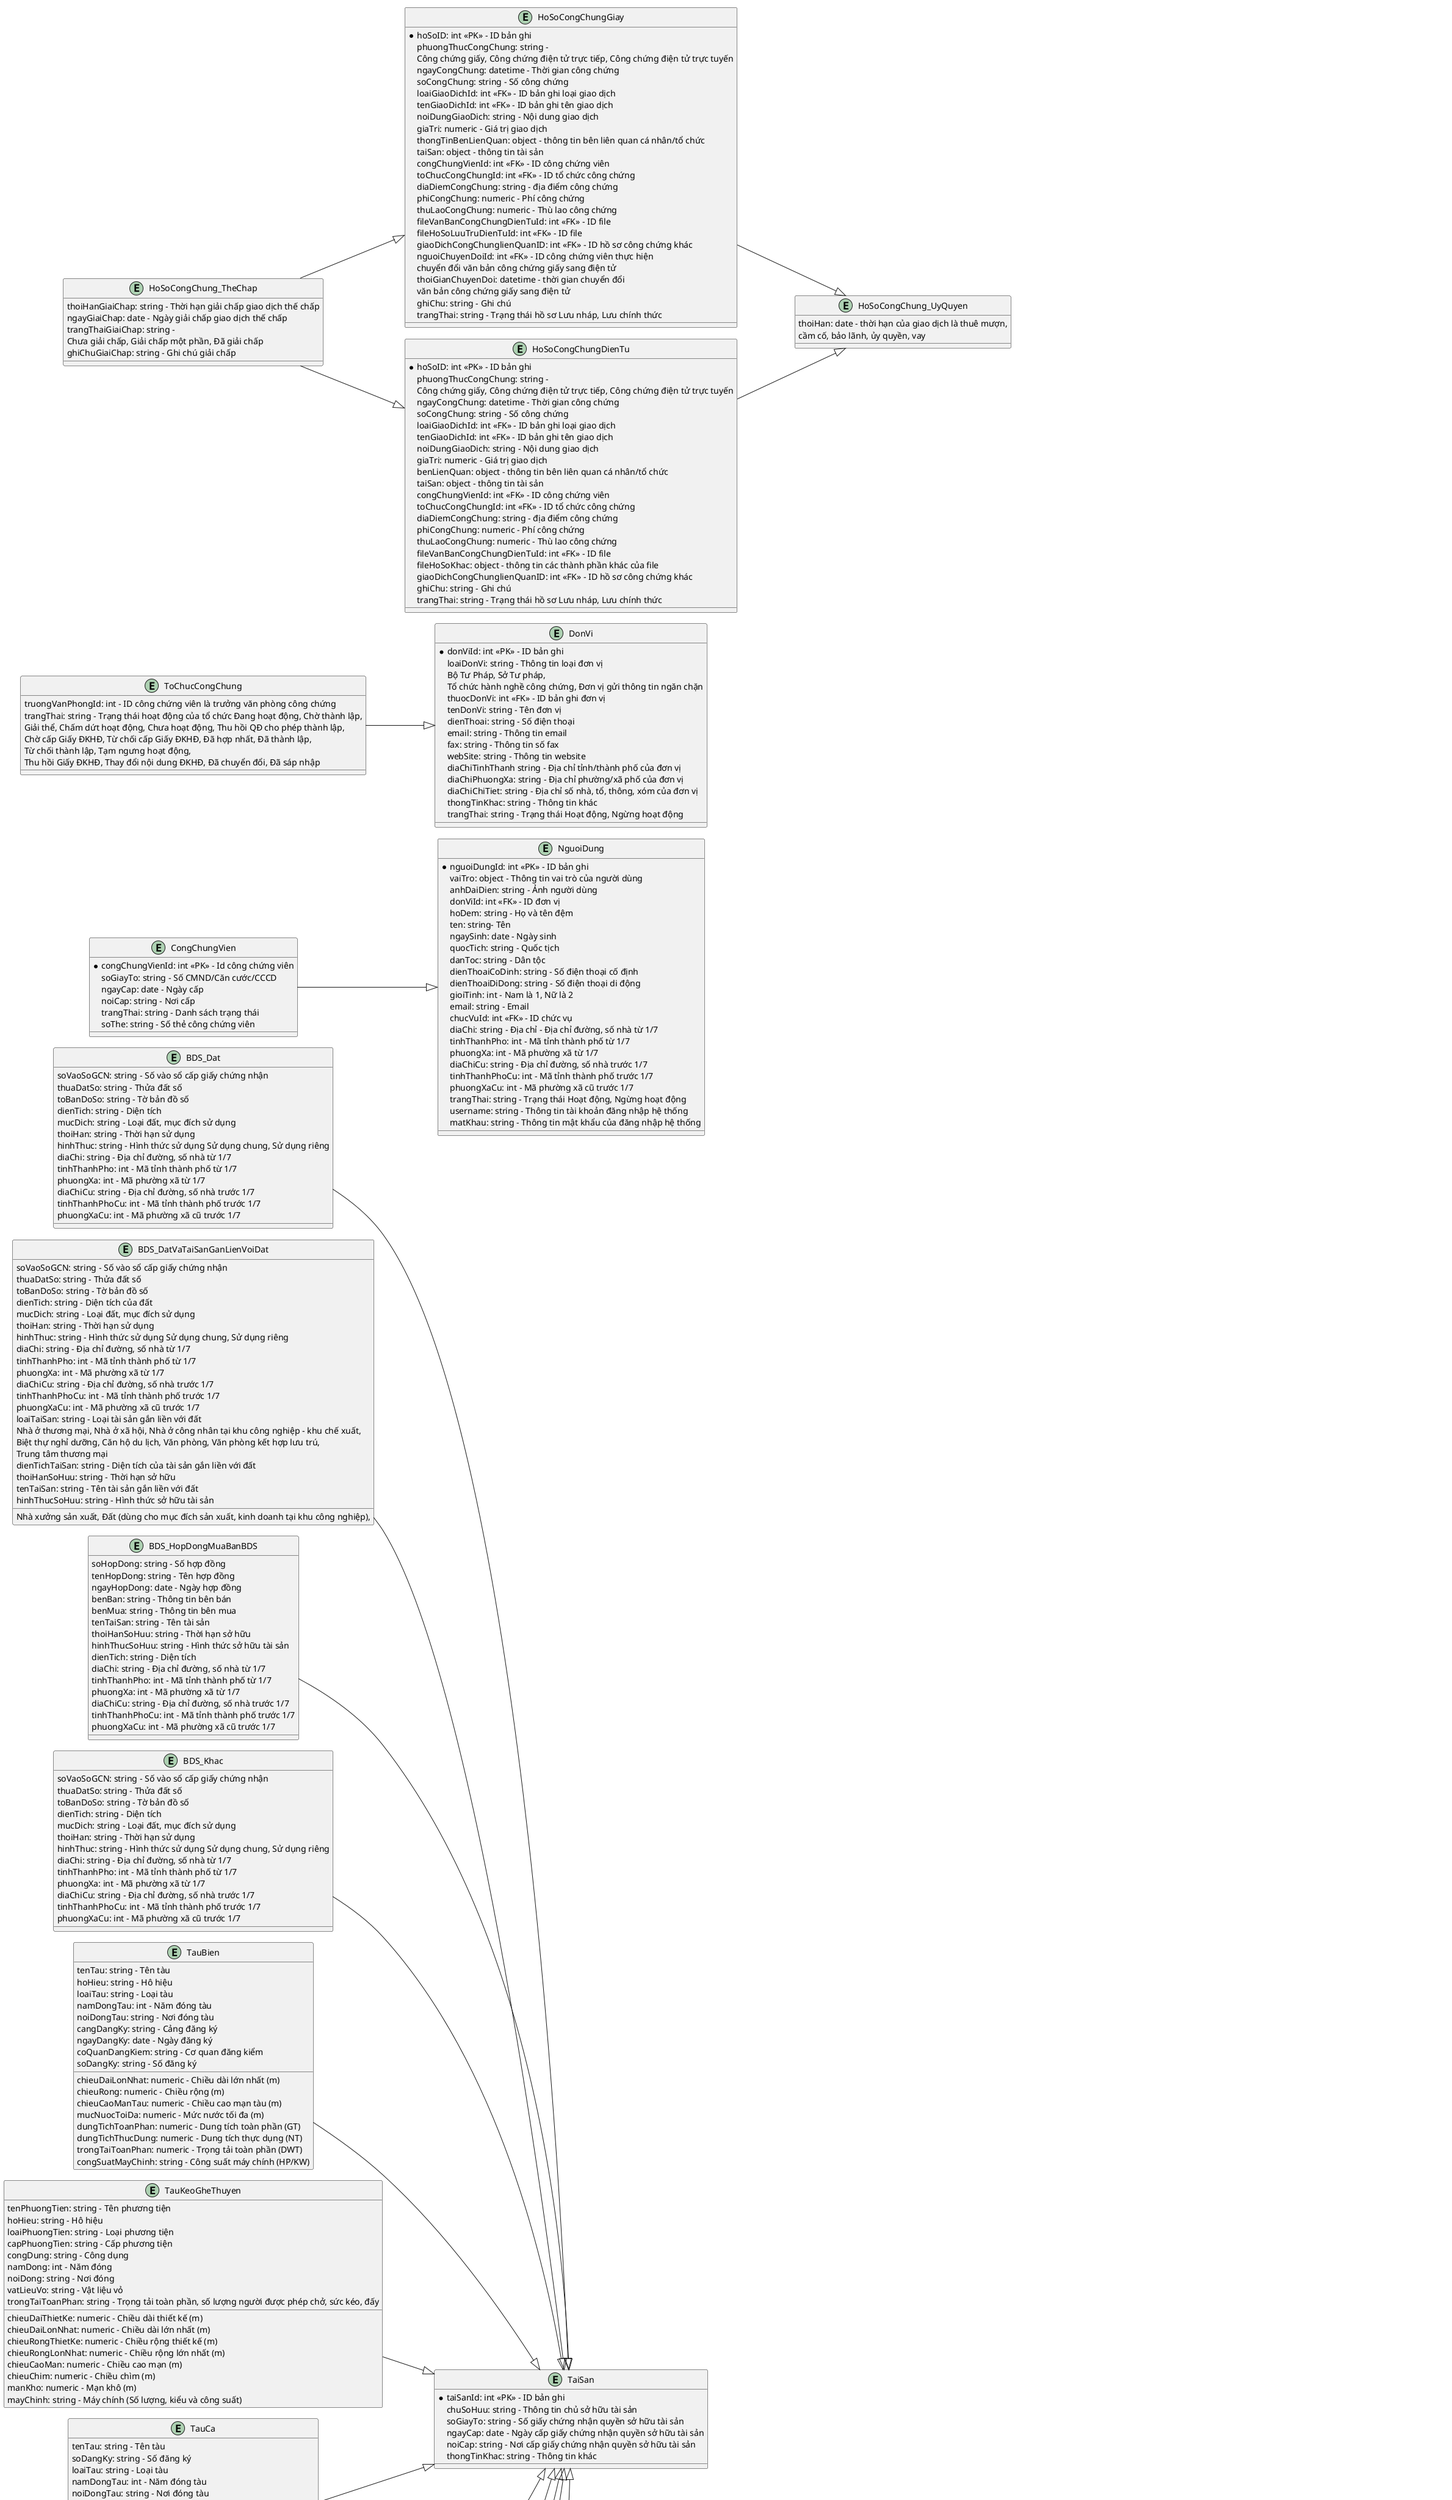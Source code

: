 @startuml ldm
!pragma layout smetana
left to right direction

entity HoSoCongChung
entity YeuCauMoHoSo
entity YeuCauChuyenQuyenSoHuuHoSo
entity YeuCauKhoiPhucDuLieu
entity TaiSan
entity CaNhan
entity ToChuc
entity BenLienQuan
entity ThongTinNganChan
entity ThongTinGiaiToa
entity CongChungVien
entity ChungChiHanhNghe
entity ChuKySo
entity ToChucCongChung
entity DonVi
entity NguoiDung
entity VaiTro
entity QuyenChucNang
entity ThongBao
entity HuongDanSuDung
entity CauHoi
entity File


entity HoSoCongChungGiay {
    *hoSoID: int <<PK>> - ID bản ghi
    phuongThucCongChung: string - 
    Công chứng giấy, Công chứng điện tử trực tiếp, Công chứng điện tử trực tuyến
    ngayCongChung: datetime - Thời gian công chứng
    soCongChung: string - Số công chứng
    loaiGiaoDichId: int <<FK>> - ID bản ghi loại giao dịch
    tenGiaoDichId: int <<FK>> - ID bản ghi tên giao dịch
    noiDungGiaoDich: string - Nội dung giao dịch
    giaTri: numeric - Giá trị giao dịch
    thongTinBenLienQuan: object - thông tin bên liên quan cá nhân/tổ chức
    taiSan: object - thông tin tài sản
    congChungVienId: int <<FK>> - ID công chứng viên
    toChucCongChungId: int <<FK>> - ID tổ chức công chứng
    diaDiemCongChung: string - địa điểm công chứng
    phiCongChung: numeric - Phí công chứng
    thuLaoCongChung: numeric - Thù lao công chứng
    fileVanBanCongChungDienTuId: int <<FK>> - ID file
    fileHoSoLuuTruDienTuId: int <<FK>> - ID file
    giaoDichCongChunglienQuanID: int <<FK>> - ID hồ sơ công chứng khác 
    nguoiChuyenDoiId: int <<FK>> - ID công chứng viên thực hiện
    chuyển đổi văn bản công chứng giấy sang điện tử
    thoiGianChuyenDoi: datetime - thời gian chuyển đổi
    văn bản công chứng giấy sang điện tử
    ghiChu: string - Ghi chú
    trangThai: string - Trạng thái hồ sơ Lưu nháp, Lưu chính thức
}

entity HoSoCongChungDienTu {
    *hoSoID: int <<PK>> - ID bản ghi
    phuongThucCongChung: string - 
    Công chứng giấy, Công chứng điện tử trực tiếp, Công chứng điện tử trực tuyến
    ngayCongChung: datetime - Thời gian công chứng
    soCongChung: string - Số công chứng
    loaiGiaoDichId: int <<FK>> - ID bản ghi loại giao dịch
    tenGiaoDichId: int <<FK>> - ID bản ghi tên giao dịch
    noiDungGiaoDich: string - Nội dung giao dịch
    giaTri: numeric - Giá trị giao dịch
    benLienQuan: object - thông tin bên liên quan cá nhân/tổ chức
    taiSan: object - thông tin tài sản
    congChungVienId: int <<FK>> - ID công chứng viên
    toChucCongChungId: int <<FK>> - ID tổ chức công chứng
    diaDiemCongChung: string - địa điểm công chứng
    phiCongChung: numeric - Phí công chứng
    thuLaoCongChung: numeric - Thù lao công chứng
    fileVanBanCongChungDienTuId: int <<FK>> - ID file
    fileHoSoKhac: object - thông tin các thành phần khác của file
    giaoDichCongChunglienQuanID: int <<FK>> - ID hồ sơ công chứng khác 
    ghiChu: string - Ghi chú
    trangThai: string - Trạng thái hồ sơ Lưu nháp, Lưu chính thức
}

entity HoSoCongChung_TheChap
{
    thoiHanGiaiChap: string - Thời hạn giải chấp giao dịch thế chấp
    ngayGiaiChap: date - Ngày giải chấp giao dịch thế chấp
    trangThaiGiaiChap: string - 
    Chưa giải chấp, Giải chấp một phần, Đã giải chấp
    ghiChuGiaiChap: string - Ghi chú giải chấp
}

entity HoSoCongChung_UyQuyen
{
    thoiHan: date - thời hạn của giao dịch là thuê mượn,
    cầm cố, bảo lãnh, ủy quyền, vay
}

entity TaiSan
{
    *taiSanId: int <<PK>> - ID bản ghi
    chuSoHuu: string - Thông tin chủ sở hữu tài sản
    soGiayTo: string - Số giấy chứng nhận quyền sở hữu tài sản
    ngayCap: date - Ngày cấp giấy chứng nhận quyền sở hữu tài sản
    noiCap: string - Nơi cấp giấy chứng nhận quyền sở hữu tài sản
    thongTinKhac: string - Thông tin khác
}
entity BDS_Dat{
    soVaoSoGCN: string - Số vào sổ cấp giấy chứng nhận
    thuaDatSo: string - Thửa đất số
    toBanDoSo: string - Tờ bản đồ số
    dienTich: string - Diện tích
    mucDich: string - Loại đất, mục đích sử dụng
    thoiHan: string - Thời hạn sử dụng
    hinhThuc: string - Hình thức sử dụng Sử dụng chung, Sử dụng riêng
    diaChi: string - Địa chỉ đường, số nhà từ 1/7
    tinhThanhPho: int - Mã tỉnh thành phố từ 1/7
    phuongXa: int - Mã phường xã từ 1/7
    diaChiCu: string - Địa chỉ đường, số nhà trước 1/7
    tinhThanhPhoCu: int - Mã tỉnh thành phố trước 1/7
    phuongXaCu: int - Mã phường xã cũ trước 1/7
}
entity BDS_DatVaTaiSanGanLienVoiDat{
    soVaoSoGCN: string - Số vào sổ cấp giấy chứng nhận
    thuaDatSo: string - Thửa đất số
    toBanDoSo: string - Tờ bản đồ số
    dienTich: string - Diện tích của đất
    mucDich: string - Loại đất, mục đích sử dụng
    thoiHan: string - Thời hạn sử dụng
    hinhThuc: string - Hình thức sử dụng Sử dụng chung, Sử dụng riêng
    diaChi: string - Địa chỉ đường, số nhà từ 1/7
    tinhThanhPho: int - Mã tỉnh thành phố từ 1/7
    phuongXa: int - Mã phường xã từ 1/7
    diaChiCu: string - Địa chỉ đường, số nhà trước 1/7
    tinhThanhPhoCu: int - Mã tỉnh thành phố trước 1/7
    phuongXaCu: int - Mã phường xã cũ trước 1/7
    loaiTaiSan: string - Loại tài sản gắn liền với đất
    Nhà xưởng sản xuất, Đất (dùng cho mục đích sản xuất, kinh doanh tại khu công nghiệp),
    Nhà ở thương mại, Nhà ở xã hội, Nhà ở công nhân tại khu công nghiệp - khu chế xuất,
    Biệt thự nghỉ dưỡng, Căn hộ du lịch, Văn phòng, Văn phòng kết hợp lưu trú,
    Trung tâm thương mại
    dienTichTaiSan: string - Diện tích của tài sản gắn liền với đất
    thoiHanSoHuu: string - Thời hạn sở hữu
    tenTaiSan: string - Tên tài sản gắn liền với đất
    hinhThucSoHuu: string - Hình thức sở hữu tài sản
}
entity BDS_HopDongMuaBanBDS{
    soHopDong: string - Số hợp đồng
    tenHopDong: string - Tên hợp đồng
    ngayHopDong: date - Ngày hợp đồng
    benBan: string - Thông tin bên bán
    benMua: string - Thông tin bên mua
    tenTaiSan: string - Tên tài sản
    thoiHanSoHuu: string - Thời hạn sở hữu
    hinhThucSoHuu: string - Hình thức sở hữu tài sản
    dienTich: string - Diện tích
    diaChi: string - Địa chỉ đường, số nhà từ 1/7
    tinhThanhPho: int - Mã tỉnh thành phố từ 1/7
    phuongXa: int - Mã phường xã từ 1/7
    diaChiCu: string - Địa chỉ đường, số nhà trước 1/7
    tinhThanhPhoCu: int - Mã tỉnh thành phố trước 1/7
    phuongXaCu: int - Mã phường xã cũ trước 1/7
}
entity BDS_Khac{
    soVaoSoGCN: string - Số vào sổ cấp giấy chứng nhận
    thuaDatSo: string - Thửa đất số
    toBanDoSo: string - Tờ bản đồ số
    dienTich: string - Diện tích
    mucDich: string - Loại đất, mục đích sử dụng
    thoiHan: string - Thời hạn sử dụng
    hinhThuc: string - Hình thức sử dụng Sử dụng chung, Sử dụng riêng
    diaChi: string - Địa chỉ đường, số nhà từ 1/7
    tinhThanhPho: int - Mã tỉnh thành phố từ 1/7
    phuongXa: int - Mã phường xã từ 1/7
    diaChiCu: string - Địa chỉ đường, số nhà trước 1/7
    tinhThanhPhoCu: int - Mã tỉnh thành phố trước 1/7
    phuongXaCu: int - Mã phường xã cũ trước 1/7
}
entity TauBien{
    tenTau: string - Tên tàu
    hoHieu: string - Hô hiệu
    loaiTau: string - Loại tàu
    namDongTau: int - Năm đóng tàu
    noiDongTau: string - Nơi đóng tàu
    chieuDaiLonNhat: numeric - Chiều dài lớn nhất (m)
    chieuRong: numeric - Chiều rộng (m)
    chieuCaoManTau: numeric - Chiều cao mạn tàu (m)
    mucNuocToiDa: numeric - Mức nước tối đa (m)
    dungTichToanPhan: numeric - Dung tích toàn phần (GT)
    dungTichThucDung: numeric - Dung tích thực dụng (NT)
    trongTaiToanPhan: numeric - Trọng tải toàn phần (DWT)
    congSuatMayChinh: string - Công suất máy chính (HP/KW)
    cangDangKy: string - Cảng đăng ký
    ngayDangKy: date - Ngày đăng ký
    coQuanDangKiem: string - Cơ quan đăng kiểm
    soDangKy: string - Số đăng ký
}
entity TauKeoGheThuyen{
    tenPhuongTien: string - Tên phương tiện
    hoHieu: string - Hô hiệu
    loaiPhuongTien: string - Loại phương tiện
    capPhuongTien: string - Cấp phương tiện
    congDung: string - Công dụng
    namDong: int - Năm đóng
    noiDong: string - Nơi đóng
    chieuDaiThietKe: numeric - Chiều dài thiết kế (m)
    chieuDaiLonNhat: numeric - Chiều dài lớn nhất (m)
    chieuRongThietKe: numeric - Chiều rộng thiết kế (m)
    chieuRongLonNhat: numeric - Chiều rộng lớn nhất (m)
    chieuCaoMan: numeric - Chiều cao mạn (m)
    chieuChim: numeric - Chiều chìm (m)
    manKho: numeric - Mạn khô (m)
    vatLieuVo: string - Vật liệu vỏ
    mayChinh: string - Máy chính (Số lượng, kiểu và công suất)
    trongTaiToanPhan: string - Trọng tải toàn phần, số lượng người được phép chở, sức kéo, đấy
}
entity TauCa{
    tenTau: string - Tên tàu
    soDangKy: string - Số đăng ký
    loaiTau: string - Loại tàu
    congDung: string - Công dụng (nghề)
    namDongTau: int - Năm đóng tàu
    noiDongTau: string - Nơi đóng tàu
    chieuDaiThietKe: numeric - Chiều dài thiết kế(m)
    chieuDaiLonNhat: numeric - Chiều dài lớn nhất (m)
    chieuRongThietKe: numeric - Chiều rộng thiết kế (m)
    chieuRongLonNhat: numeric - Chiều rộng lớn nhất Bmax (m)
    chieuCaoMan: numeric - Chiều cao mạn D (m)
    chieuChim: numeric - Chiều chìm d (m)
    manKho: numeric - Mạn khô f (m)
    tongDungTich: numeric - Tổng dung tích
    vatLieuVo: string - Vật liệu vỏ
    sucChoToiDa: numeric - Sức chở tối đa (tấn)
    tocDoTuDo: numeric - Tốc độ tự do (hải lý/h)
    cangDangKy: string - Cảng đăng ký
    coQuanDangKiem: string - Cơ quan đăng kiểm
}
entity TauBay{
    soHieuDangKy: string - Số hiệu đăng ký
    loaiTauBay: string - Loại tàu bay
    kieuLoaiTauBay: string - Kiểu loại tàu bay
    nhaSanXuat: string - Nhà sản xuất
    quocGiaSanXuat: string - Quốc gia sản xuất
    namXuatXuong: int - Năm xuất xưởng
    soXuatXuong: string - Số xuất xưởng
    kieuLoaiDongCo: string - Kiểu loại động cơ
}
entity SoTietKiem{
    tenTaiSan: string - Tên tài sản
    soDuTienGui: numeric - Số dư tiền gửi
    kyHan: string - Kỳ hạn
    loaiTien: string - Loại tiền VND, USD, EUR
}
entity CoPhieu{
    maSoCoPhieu: string - Mã số cổ phiếu
    soLuong: int - Số lượng
    loaiCoPhieu: string - Loại cổ phiếu
    menhGia: numeric - Mệnh giá/ cổ phiếu (VNĐ)
    tongMenhGia: numeric - Tổng mệnh giá
    diaChiTinhThanh: int - Địa chỉ tỉnh/thành công ty phát hành CP
    diaChiPhuongXa: int - Địa chỉ phường/xã công ty phát hành CP
    diaChiChiTiet: string - Địa chỉ đường, số nhà công ty phát hành CP
}
entity TraiPhieu{
    tenTraiPhieu: string - Tên trái phiếu
    soLuong: numeric - Số lượng
    menhGia: numeric - Mệnh giá/ trái phiếu
    tongMenhGia: numeric - Tổng mệnh giá
    kyHan: string - Kỳ hạn
    loaiTraiPhieu: string - Loại trái phiếu
}
entity TaiSanKhac{
    tenTaiSan: string - Tên tài sản
    thongTinTaiSan: string - Thông tin tài sản
}



entity CaNhan
{
    *caNhanId: int <<PK>> - ID cá nhân
    hoTen: string - Họ tên cá nhân
    ngaySinh: date - Ngày sinh
    soGiayToNhanThan: string - Số CMND/CCCD/Hộ chiếu
    ngayCap: date - Ngày cấp
    noiCap: string - Nơi cấp
    diaChi: string - Địa chỉ đường, số nhà từ 1/7
    tinhThanhPho: int - Mã tỉnh thành phố từ 1/7
    phuongXa: int - Mã phường xã từ 1/7
    diaChiCu: string - Địa chỉ đường, số nhà trước 1/7
    tinhThanhPhoCu: int - Mã tỉnh thành phố trước 1/7
    phuongXaCu: int - Mã phường xã cũ trước 1/7
    soDienThoai: string - Số điện thoại
    gioiTinh: int - Nam là 1, Nữ là 2
    email: string - Email
    quocTich: string - Quốc tịch
    thongtinKhac: string - thông tin khác
}
entity ToChuc
{
    *toChucId: int <<PK>> - ID tổ chức
    tenToChuc: string - Tên tổ chức
    loaiGiayToPhapNhan: - Thông tin loại giấy tờ pháp nhân
    Giấy chứng nhận đăng ký hoạt động chi nhánh/phòng giao dịch,
    Giấy chứng nhận đăng ký doanh nghiệp
    Giấy chứng nhận đăng ký kinh doanh
    soGiayToPhapNhan: string - Số giấy tờ pháp nhân
    ngayCap: date - Ngày cấp
    noiCap: string - Nơi cấp
    soDienThoaiToChuc: string - Số điện thoại của tổ chức
    diaChiToChuc: string - Địa chỉ đường, số nhà của tổ chức từ 1/7
    tinhThanhPhoToChuc: int - Mã tỉnh thành phố của tổ chức từ 1/7
    phuongXaToChuc: int - Mã phường xã của tổ chức từ 1/7
    diaChiCuToChuc: string - Địa chỉ đường, số nhà của tổ chức trước 1/7
    tinhThanhPhoCuToChuc: int - Mã tỉnh thành phố của tổ chức trước 1/7
    phuongXaCuToChuc: int - Mã phường xã cũ của tổ chức trước 1/7
    nguoiDaiDien: string - Người đại diện
    chucVuNguoiDaiDien: string - Chức vụ người đại diện
    ngaySinh: date - Ngày sinh người đại diện
    loaiGiayToNhanThan: string - Loại giấy tờ nhân thân
    Căn cước, Căn cước công dân, CMND, Hộ chiếu
    soGiayToNhanThan: string - Số CMND/CCCD/Hộ chiếu
    ngayCap: date - Ngày cấp
    noiCap: string - Nơi cấp
    diaChiNguoiDaiDien: string - Địa chỉ đường, số nhà từ 1/7
    tinhThanhPhoNguoiDaiDien: int - Mã tỉnh thành phố từ 1/7
    phuongXaNguoiDaiDien: int - Mã phường xã từ 1/7
    diaChiCuNguoiDaiDien: string - Địa chỉ đường, số nhà trước 1/7
    tinhThanhPhoCuNguoiDaiDien: int - Mã tỉnh thành phố trước 1/7
    phuongXaCuNguoiDaiDien: int - Mã phường xã cũ trước 1/7
    gioiTinh: int - Nam là 1, Nữ là 2
    quocTich: string - Quốc tịch
    thongtinKhac: string - thông tin khác
}

entity File
{
    *fileId: int <<PK>> - ID bản ghi file
    tenFile: string - Tên file
    duongDan: string - Đường dẫn lưu trữ file
    kichThuoc: numeric - Kích thước file (bytes)
    dinhDang: string - Định dạng file (pdf, doc, jpg, etc.)
    loaiFile: string - Loại file (Văn bản công chứng, Hồ sơ lưu trữ, Hồ sơ khác, Giấy tờ pháp lý, etc.)

}

entity ThongTinNganChan{
    *nganChanId: int <<PK>> - ID bản ghi
    loaiThongTin: string - Loại thông tin 
    Thông tin ngăn chặn; Cảnh báo rủi ro
    fileThongTinNganChanId: int <<FK>> - ID file
    donViGuiYeuCauId: int <<FK>> - ID đơn vị gửi yêu cầu ngăn chặn
    soVanBan: string - Số văn bản ban hành
    ngayBanHanh: date - Ngày ban hành văn bản
    soVanBanDen: string - Số văn bản đến
    ngayVanBanDen: date - Ngày văn bản đến
    trichYeu: string - Trích yếu văn bản
    ghiChu: string - Ghi chú
    taiSan: object - Thông tin tài sản
    caNhan: object - Thông tin cá nhân
    toChuc: object - Thông tin tổ chức
}

entity ThongTinGiaiToa{
    *giaiToaId: int <<PK>> - ID bản ghi
    donViGuiYeuCauId: int <<FK>> - ID đơn vị gửi yêu cầu giải tỏa
    soVanBan: string - Số văn bản ban hành
    ngayBanHanh: date - Ngày ban hành văn bản
    soVanBanDen: string - Số văn bản đến
    ngayNhan: date - Ngày nhận văn bản giải tỏa
    ngayNhap: date - Ngày nhập văn bản giải tỏa
    trichYeu: string - Trích yếu văn bản
    ghiChu: string - Ghi chú
    fileThongTinNganChanId: int <<FK>> - ID file
    taiSan: object - Thông tin tài sản
    caNhan: object - Thông tin cá nhân
    toChuc: object - Thông tin tổ chức
}

entity YeuCauMoHoSo{
    *yeuCauMoHoSoId: int <<PK>> - ID bản ghi
    nguoiYeuCauId: int <<FK>> - ID người dùng gửi yêu cầu mở hồ sơ
    emailNhanHoSo: string - Email người nhận kết quả mở hồ sơ
    hoSoCongChungId: int <<FK>> - ID hồ sơ công chứng
    ngayYeuCau: date - Thời gian yêu cầu mở hồ sơ công chứng
    nguoiDuyetId: int <<FK>> - ID người dùng phê duyệt yêu cầu mở hồ sơ
    trangThai: string - Trạng thái Chờ duyệt, Duyệt, Từ chối
}
entity YeuCauChuyenQuyenSoHuuHoSo{
    *yeuCauChuyenQuyenSoHuuHoSoId: int <<PK>> - ID bản ghi
    nguoiYeuCauId: int <<FK>> - ID người dùng yêu cầu chuyển quyền sở hữu
    toChucChuyenSoHuuId: int <<FK>> - ID tổ chức công chứng chuyển quyền sở hữu
    toChucNhanQuyenSoHuuId: int <<FK> - ID tổ chức công chứng nhận quyền sở hữu
    ngayYeuCau: date - Thời gian yêu cầu mở hồ sơ công chứng
    hoSoCongChung: object - Thông tin hồ sơ công chứng
    nguoiDuyetId: int <<FK>> - ID người dùng phê duyệt yêu cầu chuyển quyền sở hữu hồ sơ
    trangThai: string - Trạng thái Chờ duyệt, Duyệt, Từ chối
}
entity YeuCauKhoiPhucDuLieu{
    *yeuCauChuyenQuyenSoHuuHoSoId: int <<PK>> - ID bản ghi
    nguoiYeuCauId: int <<FK>> - ID người dùng yêu cầu khôi phục dữ liệu
    toChucCongChungId: int <<FK>> - ID tổ chức công chứng yêu cầu khôi phục dữ liệu
    ngayYeuCau: date - Thời gian yêu cầu mở hồ sơ công chứng
    thoiGianTu: date - Thời gian khôi phục dữ liệu từ
    thoiGianDen: date - Thời gian khôi phục dữ liệu đến
    nguoiDuyetId: int <<FK>> - ID người dùng phê duyệt yêu cầu khôi phục dữ liệu
    hoSoCongChung: object: Thông tin hồ sơ công chứng
    trangThai: string - Trạng thái Chờ duyệt, Duyệt, Từ chối
}
' Quản lý đơn vị
entity DonVi
{
    *donViId: int <<PK>> - ID bản ghi
    loaiDonVi: string - Thông tin loại đơn vị 
    Bộ Tư Pháp, Sở Tư pháp, 
    Tổ chức hành nghề công chứng, Đơn vị gửi thông tin ngăn chặn
    thuocDonVi: int <<FK>> - ID bản ghi đơn vị
    tenDonVi: string - Tên đơn vị
    dienThoai: string - Số điện thoại 
    email: string - Thông tin email
    fax: string - Thông tin số fax
    webSite: string - Thông tin website
    diaChiTinhThanh string - Địa chỉ tỉnh/thành phố của đơn vị
    diaChiPhuongXa: string - Địa chỉ phường/xã phố của đơn vị
    diaChiChiTiet: string - Địa chỉ số nhà, tổ, thông, xóm của đơn vị
    thongTinKhac: string - Thông tin khác
    trangThai: string - Trạng thái Hoạt động, Ngừng hoạt động
}
' Quản lý tổ chức hành nghề công chứng
entity ToChucCongChung {
  truongVanPhongId: int - ID công chứng viên là trưởng văn phòng công chứng
  trangThai: string - Trạng thái hoạt động của tổ chức Đang hoạt động, Chờ thành lập, 
    Giải thể, Chấm dứt hoạt động, Chưa hoạt động, Thu hồi QĐ cho phép thành lập, 
    Chờ cấp Giấy ĐKHĐ, Từ chối cấp Giấy ĐKHĐ, Đã hợp nhất, Đã thành lập, 
    Từ chối thành lập, Tạm ngưng hoạt động, 
    Thu hồi Giấy ĐKHĐ, Thay đổi nội dung ĐKHĐ, Đã chuyển đổi, Đã sáp nhập
}

' Quản lý người dùng và vai trò
entity NguoiDung
{
    *nguoiDungId: int <<PK>> - ID bản ghi
    vaiTro: object - Thông tin vai trò của người dùng
    anhDaiDien: string - Ảnh người dùng
    donViId: int <<FK>> - ID đơn vị
    hoDem: string - Họ và tên đệm
    ten: string- Tên
    ngaySinh: date - Ngày sinh
    quocTich: string - Quốc tịch
    danToc: string - Dân tộc
    dienThoaiCoDinh: string - Số điện thoại cố định
    dienThoaiDiDong: string - Số điện thoại di động
    gioiTinh: int - Nam là 1, Nữ là 2
    email: string - Email
    chucVuId: int <<FK>> - ID chức vụ
    diaChi: string - Địa chỉ - Địa chỉ đường, số nhà từ 1/7
    tinhThanhPho: int - Mã tỉnh thành phố từ 1/7
    phuongXa: int - Mã phường xã từ 1/7
    diaChiCu: string - Địa chỉ đường, số nhà trước 1/7
    tinhThanhPhoCu: int - Mã tỉnh thành phố trước 1/7
    phuongXaCu: int - Mã phường xã cũ trước 1/7
    trangThai: string - Trạng thái Hoạt động, Ngừng hoạt động
    username: string - Thông tin tài khoản đăng nhập hệ thống
    matKhau: string - Thông tin mật khẩu của đăng nhập hệ thống
}

entity CongChungVien {
    *congChungVienId: int <<PK>> - Id công chứng viên
    soGiayTo: string - Số CMND/Căn cước/CCCD 
    ngayCap: date - Ngày cấp
    noiCap: string - Nơi cấp
    trangThai: string - Danh sách trạng thái
    soThe: string - Số thẻ công chứng viên
}

entity ChungChiHanhNghe {
    *chungChiId: int <<PK>> - ID bản ghi
    congChungVienId: int <<Fk>> - ID công chứng viên
    soChungChi: string - Số chứng chỉ
    ngayCap: date - Ngày cấp
    ngayHieuLuc: date - Ngày hiệu lực
    ngayHetHan: date - Ngày hết hạn
    donViCap: string - Đơn vị cấp
    trangThai: string - Trạng thái chứng chỉ
    fileDinhKem: string - File đính kèm
}

entity ChuKySo {
    *chuKySoId: int <<PK>> - Id thông tin đăng ký chữ ký số, tự động tăng
    congChungVienId: int <<Fk>> - Id công chứng viên
    toChucCongChungId: int <<FK>> - ID tổ chức công chứng
    soSerial: string - Số serial
    loaiChuKySo: string - Loại chữ ký số cá nhân/tổ chức
    ngayHieuLuc: date - Ngày hiệu lực
    ngayKetThuc: date - Ngày hết hạn
    nhaCungCap: string - Tên nhà cung cấp
    trangThai: string - Trạng thái phê duyệt thông tin đăng ký chữ ký số
    thoiGianGui: datetime - Thời gian gửi thông tin
    nguoiGui: string - Người gửi thông tin
    thoiGianDuyet: datetime - Thời gian duyệt
    nguoiDuyet: string - Người duyệt
    fileDinhKem: string - link file đính kèm
}
entity VaiTro
entity QuyenChucNang

' Quản lý thông báo
entity ThongBao

' Quản lý hướng dẫn sử dụng
entity HuongDanSuDung

'Quản lý câu hỏi thường gặp
entity CauHoi

BDS_Dat --|> TaiSan
BDS_DatVaTaiSanGanLienVoiDat --|> TaiSan
BDS_HopDongMuaBanBDS --|> TaiSan
BDS_Khac --|> TaiSan
TauBien --|> TaiSan
TauKeoGheThuyen --|> TaiSan
TauCa --|> TaiSan
TauBay --|> TaiSan
SoTietKiem --|> TaiSan
CoPhieu --|> TaiSan
TraiPhieu --|> TaiSan
TaiSanKhac --|> TaiSan

HoSoCongChung_TheChap --|> HoSoCongChungGiay
HoSoCongChung_TheChap --|> HoSoCongChungDienTu

HoSoCongChungGiay --|> HoSoCongChung_UyQuyen 
HoSoCongChungDienTu --|> HoSoCongChung_UyQuyen

CongChungVien --|> NguoiDung
ToChucCongChung --|> DonVi

@enduml
